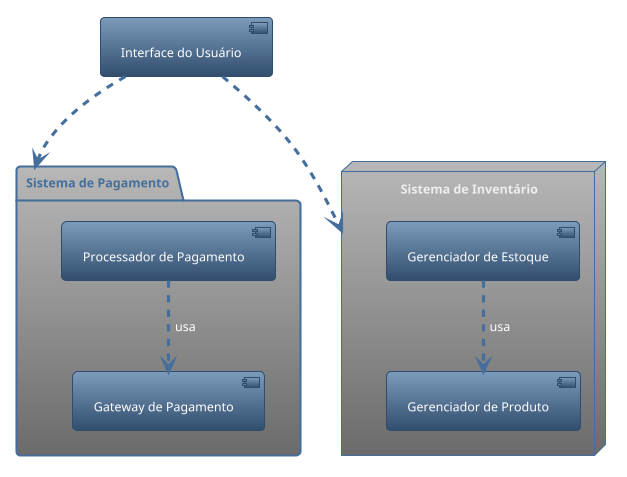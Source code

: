@startuml
!theme spacelab
package "Sistema de Pagamento" {
    [Processador de Pagamento]
    [Gateway de Pagamento]
}

node "Sistema de Inventário" {
    [Gerenciador de Estoque]
    [Gerenciador de Produto]
}

[Interface do Usuário]

[Processador de Pagamento] ..> [Gateway de Pagamento] : usa
[Gerenciador de Estoque] ..> [Gerenciador de Produto] : usa
[Interface do Usuário] ..> [Sistema de Pagamento] : usa
[Interface do Usuário] ..> [Sistema de Inventário] : usa
@enduml